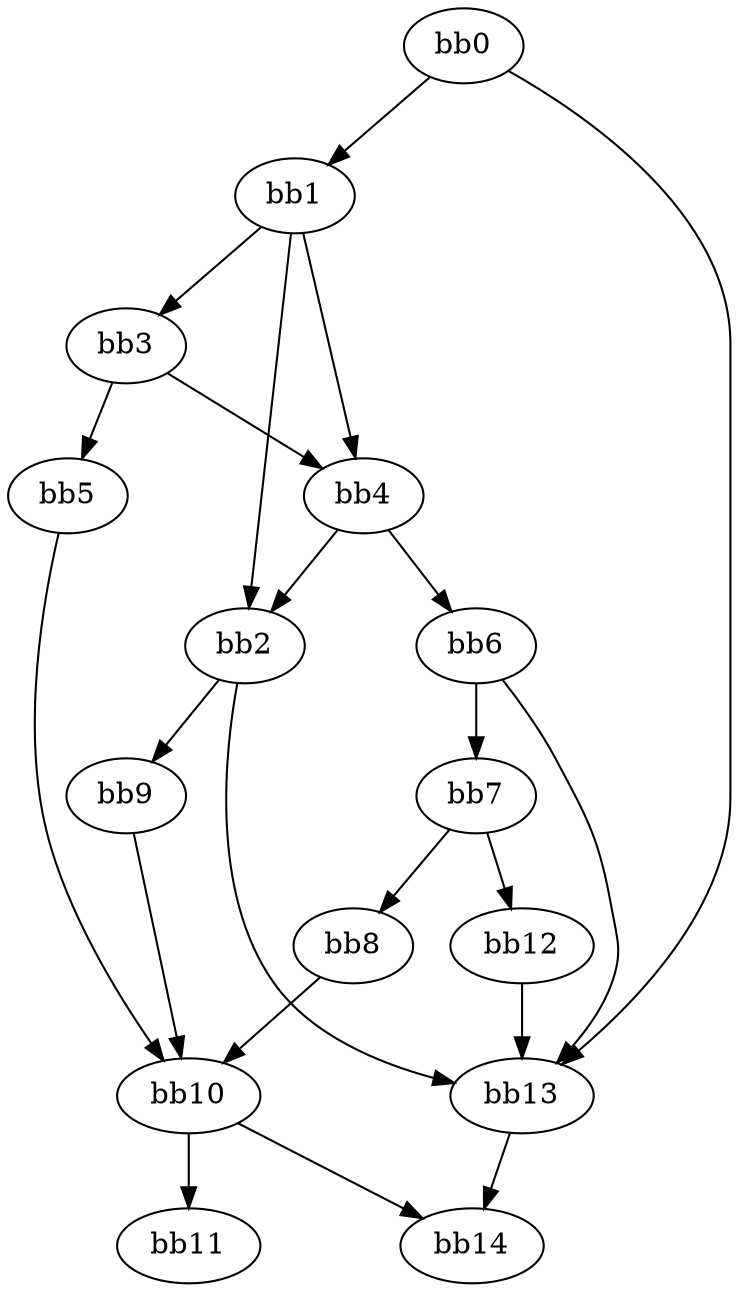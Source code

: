 digraph {
    0 [ label = "bb0\l" ]
    1 [ label = "bb1\l" ]
    2 [ label = "bb2\l" ]
    3 [ label = "bb3\l" ]
    4 [ label = "bb4\l" ]
    5 [ label = "bb5\l" ]
    6 [ label = "bb6\l" ]
    7 [ label = "bb7\l" ]
    8 [ label = "bb8\l" ]
    9 [ label = "bb9\l" ]
    10 [ label = "bb10\l" ]
    11 [ label = "bb11\l" ]
    12 [ label = "bb12\l" ]
    13 [ label = "bb13\l" ]
    14 [ label = "bb14\l" ]
    0 -> 1 [ ]
    0 -> 13 [ ]
    1 -> 2 [ ]
    1 -> 3 [ ]
    1 -> 4 [ ]
    2 -> 9 [ ]
    2 -> 13 [ ]
    3 -> 4 [ ]
    3 -> 5 [ ]
    4 -> 2 [ ]
    4 -> 6 [ ]
    5 -> 10 [ ]
    6 -> 7 [ ]
    6 -> 13 [ ]
    7 -> 8 [ ]
    7 -> 12 [ ]
    8 -> 10 [ ]
    9 -> 10 [ ]
    10 -> 11 [ ]
    10 -> 14 [ ]
    12 -> 13 [ ]
    13 -> 14 [ ]
}

